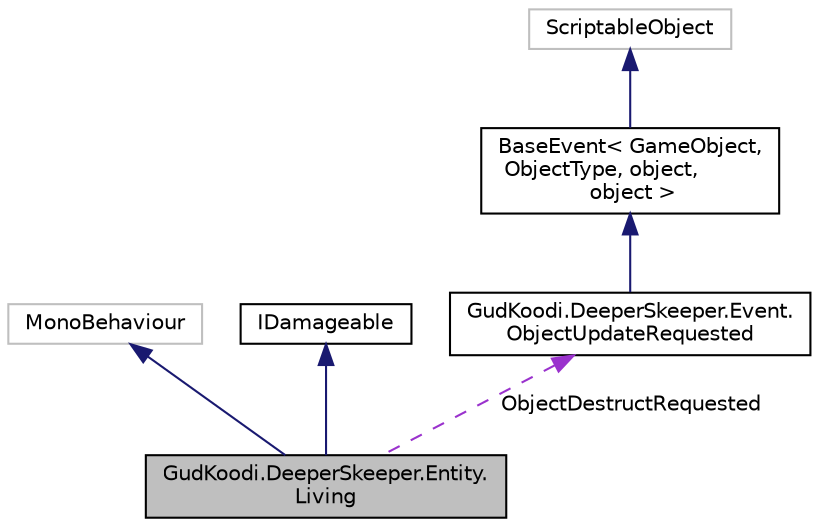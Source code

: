digraph "GudKoodi.DeeperSkeeper.Entity.Living"
{
 // LATEX_PDF_SIZE
  edge [fontname="Helvetica",fontsize="10",labelfontname="Helvetica",labelfontsize="10"];
  node [fontname="Helvetica",fontsize="10",shape=record];
  Node1 [label="GudKoodi.DeeperSkeeper.Entity.\lLiving",height=0.2,width=0.4,color="black", fillcolor="grey75", style="filled", fontcolor="black",tooltip="Anything that has HP."];
  Node2 -> Node1 [dir="back",color="midnightblue",fontsize="10",style="solid"];
  Node2 [label="MonoBehaviour",height=0.2,width=0.4,color="grey75", fillcolor="white", style="filled",tooltip=" "];
  Node3 -> Node1 [dir="back",color="midnightblue",fontsize="10",style="solid"];
  Node3 [label="IDamageable",height=0.2,width=0.4,color="black", fillcolor="white", style="filled",URL="$interface_gud_koodi_1_1_deeper_skeeper_1_1_entity_1_1_i_damageable.html",tooltip="Can be damaged."];
  Node4 -> Node1 [dir="back",color="darkorchid3",fontsize="10",style="dashed",label=" ObjectDestructRequested" ];
  Node4 [label="GudKoodi.DeeperSkeeper.Event.\lObjectUpdateRequested",height=0.2,width=0.4,color="black", fillcolor="white", style="filled",URL="$class_gud_koodi_1_1_deeper_skeeper_1_1_event_1_1_object_update_requested.html",tooltip="Event for requesting object updates."];
  Node5 -> Node4 [dir="back",color="midnightblue",fontsize="10",style="solid"];
  Node5 [label="BaseEvent\< GameObject,\l ObjectType, object,\l object \>",height=0.2,width=0.4,color="black", fillcolor="white", style="filled",URL="$class_gud_koodi_1_1_deeper_skeeper_1_1_event_1_1_base_event.html",tooltip="Base class for all events."];
  Node6 -> Node5 [dir="back",color="midnightblue",fontsize="10",style="solid"];
  Node6 [label="ScriptableObject",height=0.2,width=0.4,color="grey75", fillcolor="white", style="filled",tooltip=" "];
}
